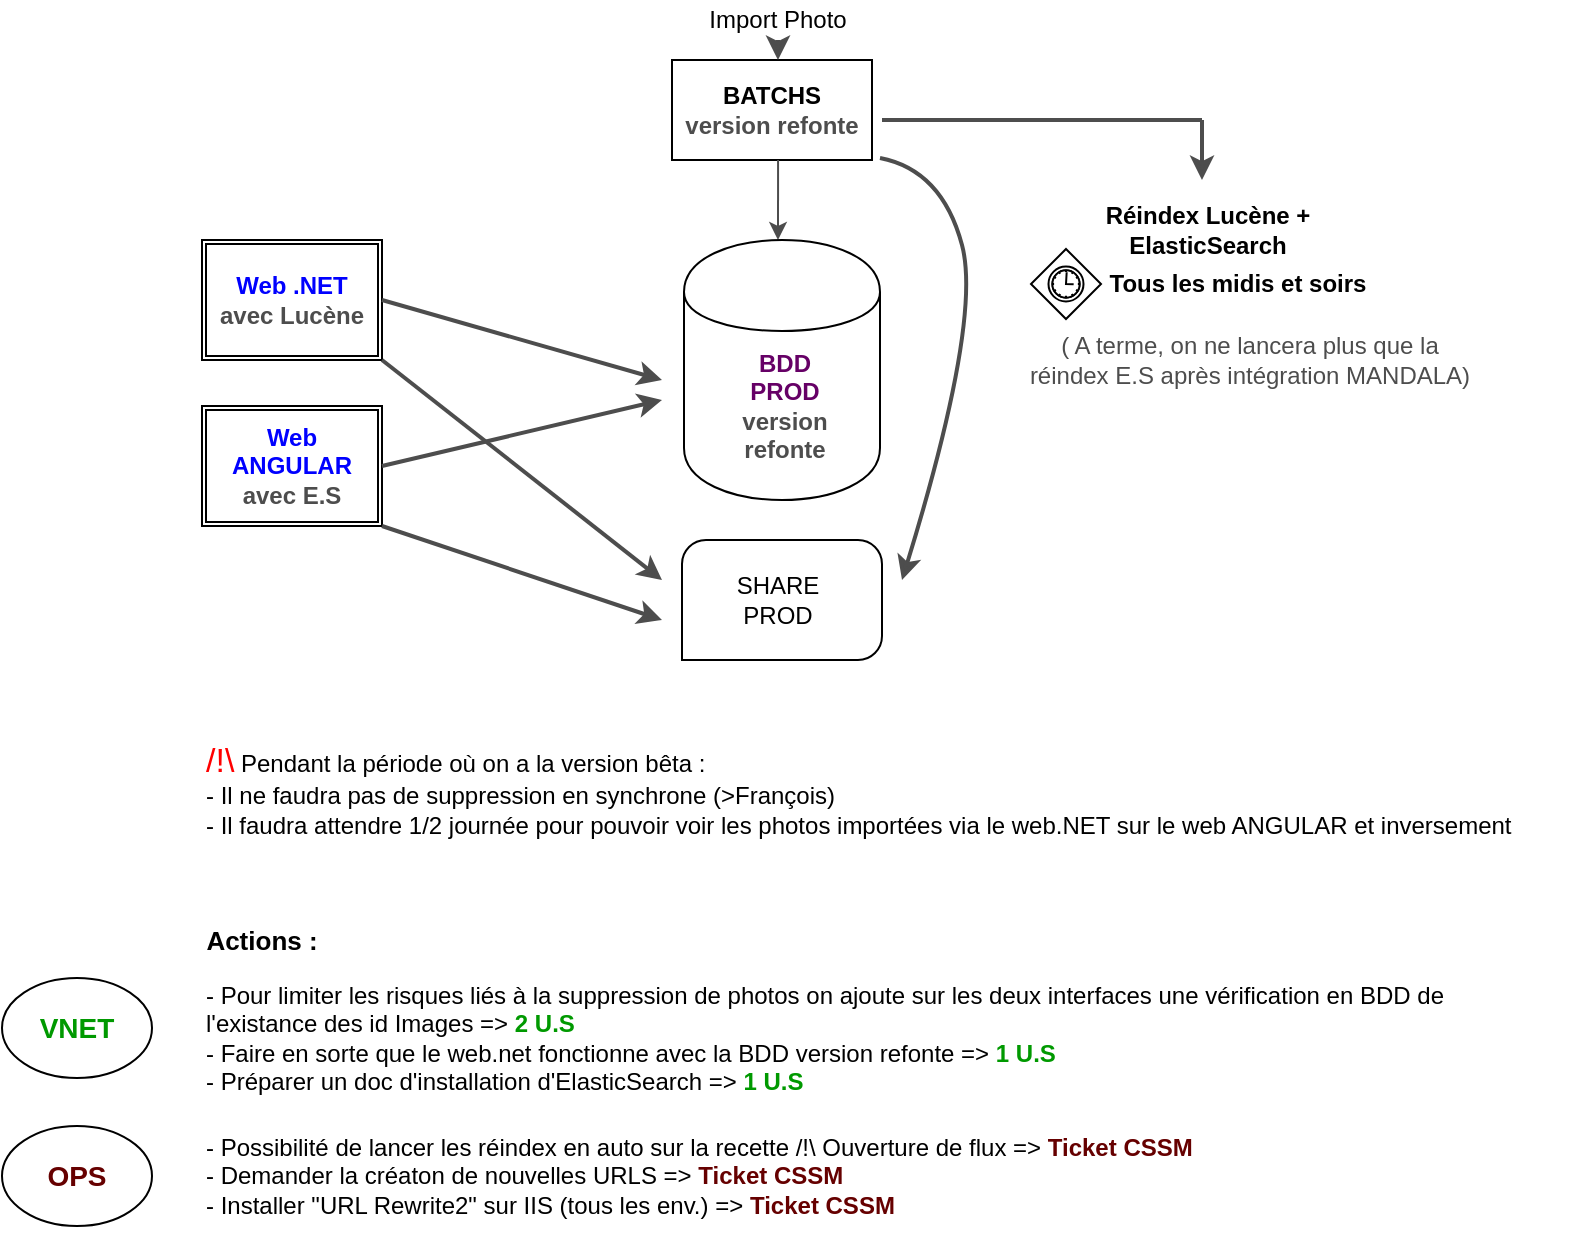 <mxfile pages="1" version="11.2.9" type="github"><diagram id="4Ym69-N7P1zhP8ATjkzT" name="Page-1"><mxGraphModel dx="854" dy="465" grid="1" gridSize="10" guides="1" tooltips="1" connect="1" arrows="1" fold="1" page="1" pageScale="1" pageWidth="827" pageHeight="1169" math="0" shadow="0"><root><mxCell id="0"/><mxCell id="1" parent="0"/><mxCell id="7bjQOUpqDw-oENlanU0Y-1" value="&lt;div&gt;&lt;b&gt;BATCHS&lt;/b&gt;&lt;/div&gt;&lt;div&gt;&lt;b&gt;&lt;font color=&quot;#4D4D4D&quot;&gt;version refonte&lt;/font&gt;&lt;/b&gt;&lt;br&gt;&lt;/div&gt;" style="rounded=0;whiteSpace=wrap;html=1;" parent="1" vertex="1"><mxGeometry x="365" y="80" width="100" height="50" as="geometry"/></mxCell><mxCell id="7bjQOUpqDw-oENlanU0Y-2" value="Import Photo" style="text;html=1;strokeColor=none;fillColor=none;align=center;verticalAlign=middle;whiteSpace=wrap;rounded=0;" parent="1" vertex="1"><mxGeometry x="378" y="50" width="80" height="20" as="geometry"/></mxCell><mxCell id="7bjQOUpqDw-oENlanU0Y-3" value="" style="endArrow=classic;html=1;exitX=0.417;exitY=1;exitDx=0;exitDy=0;exitPerimeter=0;strokeColor=#4D4D4D;" parent="1" edge="1"><mxGeometry width="50" height="50" relative="1" as="geometry"><mxPoint x="418.04" y="130" as="sourcePoint"/><mxPoint x="418" y="170" as="targetPoint"/></mxGeometry></mxCell><mxCell id="7bjQOUpqDw-oENlanU0Y-4" value="" style="shape=cylinder;whiteSpace=wrap;html=1;boundedLbl=1;backgroundOutline=1;" parent="1" vertex="1"><mxGeometry x="371" y="170" width="98" height="130" as="geometry"/></mxCell><mxCell id="7bjQOUpqDw-oENlanU0Y-5" value="&lt;div&gt;&lt;font color=&quot;#660066&quot;&gt;&lt;b&gt;BDD PROD&lt;/b&gt;&lt;/font&gt;&lt;/div&gt;&lt;div&gt;&lt;b&gt;&lt;font color=&quot;#4D4D4D&quot;&gt;version refonte&lt;/font&gt;&lt;/b&gt;&lt;br&gt;&lt;/div&gt;" style="text;html=1;strokeColor=none;fillColor=none;align=center;verticalAlign=middle;whiteSpace=wrap;rounded=0;" parent="1" vertex="1"><mxGeometry x="389" y="237.5" width="65" height="31" as="geometry"/></mxCell><mxCell id="7bjQOUpqDw-oENlanU0Y-6" value="&lt;b&gt;&lt;font color=&quot;#0000FF&quot;&gt;Web .NET&lt;/font&gt;&lt;/b&gt;&lt;br&gt;&lt;b&gt;&lt;font color=&quot;#4D4D4D&quot;&gt;avec Lucène&lt;/font&gt;&lt;/b&gt;" style="shape=ext;double=1;rounded=0;whiteSpace=wrap;html=1;" parent="1" vertex="1"><mxGeometry x="130" y="170" width="90" height="60" as="geometry"/></mxCell><mxCell id="7bjQOUpqDw-oENlanU0Y-7" value="&lt;font color=&quot;#0000FF&quot;&gt;&lt;b&gt;Web ANGULAR&lt;/b&gt;&lt;/font&gt;&lt;br&gt;&lt;font color=&quot;#0000FF&quot;&gt;&lt;b&gt;&lt;font color=&quot;#4D4D4D&quot;&gt;avec E.S&lt;br&gt;&lt;/font&gt;&lt;/b&gt;&lt;/font&gt;" style="shape=ext;double=1;rounded=0;whiteSpace=wrap;html=1;" parent="1" vertex="1"><mxGeometry x="130" y="253" width="90" height="60" as="geometry"/></mxCell><mxCell id="7bjQOUpqDw-oENlanU0Y-8" value="" style="endArrow=classic;html=1;exitX=1;exitY=0.5;exitDx=0;exitDy=0;strokeColor=#4D4D4D;fontColor=#4D4D4D;strokeWidth=2;" parent="1" source="7bjQOUpqDw-oENlanU0Y-7" edge="1"><mxGeometry width="50" height="50" relative="1" as="geometry"><mxPoint x="260" y="287.5" as="sourcePoint"/><mxPoint x="360" y="250" as="targetPoint"/></mxGeometry></mxCell><mxCell id="7bjQOUpqDw-oENlanU0Y-10" value="" style="endArrow=classic;html=1;exitX=1;exitY=0.5;exitDx=0;exitDy=0;strokeColor=#4D4D4D;fontColor=#4D4D4D;strokeWidth=2;" parent="1" source="7bjQOUpqDw-oENlanU0Y-6" edge="1"><mxGeometry width="50" height="50" relative="1" as="geometry"><mxPoint x="220" y="225" as="sourcePoint"/><mxPoint x="360" y="240" as="targetPoint"/></mxGeometry></mxCell><mxCell id="7bjQOUpqDw-oENlanU0Y-11" value="" style="endArrow=classic;html=1;strokeColor=#4D4D4D;strokeWidth=2;fontColor=#4D4D4D;" parent="1" edge="1"><mxGeometry width="50" height="50" relative="1" as="geometry"><mxPoint x="220" y="230" as="sourcePoint"/><mxPoint x="360" y="340" as="targetPoint"/></mxGeometry></mxCell><mxCell id="7bjQOUpqDw-oENlanU0Y-12" value="" style="endArrow=classic;html=1;strokeColor=#4D4D4D;strokeWidth=2;fontColor=#4D4D4D;" parent="1" edge="1"><mxGeometry width="50" height="50" relative="1" as="geometry"><mxPoint x="220" y="313" as="sourcePoint"/><mxPoint x="360" y="360" as="targetPoint"/></mxGeometry></mxCell><mxCell id="7bjQOUpqDw-oENlanU0Y-13" value="" style="verticalLabelPosition=bottom;verticalAlign=top;html=1;shape=mxgraph.basic.three_corner_round_rect;dx=6;" parent="1" vertex="1"><mxGeometry x="370" y="320" width="100" height="60" as="geometry"/></mxCell><mxCell id="7bjQOUpqDw-oENlanU0Y-14" value="SHARE PROD" style="text;html=1;strokeColor=none;fillColor=none;align=center;verticalAlign=middle;whiteSpace=wrap;rounded=0;" parent="1" vertex="1"><mxGeometry x="398" y="340" width="40" height="20" as="geometry"/></mxCell><mxCell id="7bjQOUpqDw-oENlanU0Y-15" value="" style="curved=1;endArrow=classic;html=1;strokeColor=#4D4D4D;strokeWidth=2;exitX=1.04;exitY=0.98;exitDx=0;exitDy=0;exitPerimeter=0;" parent="1" edge="1" source="7bjQOUpqDw-oENlanU0Y-1"><mxGeometry width="50" height="50" relative="1" as="geometry"><mxPoint x="460" y="120" as="sourcePoint"/><mxPoint x="480" y="340" as="targetPoint"/><Array as="points"><mxPoint x="500" y="135"/><mxPoint x="520" y="210"/></Array></mxGeometry></mxCell><mxCell id="7bjQOUpqDw-oENlanU0Y-16" value="" style="endArrow=none;html=1;strokeColor=#4D4D4D;strokeWidth=2;" parent="1" edge="1"><mxGeometry width="50" height="50" relative="1" as="geometry"><mxPoint x="470" y="110" as="sourcePoint"/><mxPoint x="630" y="110" as="targetPoint"/></mxGeometry></mxCell><mxCell id="7bjQOUpqDw-oENlanU0Y-17" value="" style="endArrow=classic;html=1;strokeColor=#4D4D4D;strokeWidth=2;" parent="1" edge="1"><mxGeometry width="50" height="50" relative="1" as="geometry"><mxPoint x="630" y="110" as="sourcePoint"/><mxPoint x="630" y="140" as="targetPoint"/></mxGeometry></mxCell><mxCell id="7bjQOUpqDw-oENlanU0Y-18" value="Réindex Lucène + ElasticSearch" style="text;html=1;strokeColor=none;fillColor=none;align=center;verticalAlign=middle;whiteSpace=wrap;rounded=0;fontStyle=1" parent="1" vertex="1"><mxGeometry x="568" y="150" width="130" height="30" as="geometry"/></mxCell><mxCell id="7bjQOUpqDw-oENlanU0Y-20" value="" style="shape=mxgraph.bpmn.shape;html=1;verticalLabelPosition=bottom;labelBackgroundColor=#ffffff;verticalAlign=top;align=center;perimeter=rhombusPerimeter;background=gateway;outlineConnect=0;outline=catching;symbol=timer;" parent="1" vertex="1"><mxGeometry x="544.5" y="174.5" width="35" height="35" as="geometry"/></mxCell><mxCell id="7bjQOUpqDw-oENlanU0Y-21" value="Tous les midis et soirs" style="text;html=1;strokeColor=none;fillColor=none;align=center;verticalAlign=middle;whiteSpace=wrap;rounded=0;fontStyle=1" parent="1" vertex="1"><mxGeometry x="572" y="182" width="152" height="20" as="geometry"/></mxCell><mxCell id="7bjQOUpqDw-oENlanU0Y-22" value="( A terme, on ne lancera plus que la réindex E.S après intégration MANDALA)" style="text;html=1;strokeColor=none;fillColor=none;align=center;verticalAlign=middle;whiteSpace=wrap;rounded=0;fontColor=#4D4D4D;" parent="1" vertex="1"><mxGeometry x="542" y="202.5" width="224" height="55" as="geometry"/></mxCell><mxCell id="7bjQOUpqDw-oENlanU0Y-23" value="&lt;div&gt;&lt;font style=&quot;font-size: 17px&quot; color=&quot;#FF0000&quot;&gt;/!\&lt;/font&gt; Pendant la période où on a la version bêta : &lt;br&gt;&lt;/div&gt;&lt;div align=&quot;left&quot;&gt;- Il ne faudra pas de suppression en synchrone (&amp;gt;François) &lt;br&gt;&lt;/div&gt;&lt;div&gt;- Il faudra attendre 1/2 journée pour pouvoir voir les photos importées via le web.NET sur le web ANGULAR et inversement&lt;br&gt;&lt;/div&gt;" style="text;html=1;strokeColor=none;fillColor=none;align=left;verticalAlign=middle;whiteSpace=wrap;rounded=0;fontColor=#000000;" parent="1" vertex="1"><mxGeometry x="130" y="400" width="690" height="90" as="geometry"/></mxCell><mxCell id="7bjQOUpqDw-oENlanU0Y-24" value="&lt;font style=&quot;font-size: 13px&quot;&gt;&lt;b&gt;Actions :&lt;/b&gt;&lt;/font&gt;" style="text;html=1;strokeColor=none;fillColor=none;align=center;verticalAlign=middle;whiteSpace=wrap;rounded=0;fontColor=#000000;" parent="1" vertex="1"><mxGeometry x="130" y="510" width="60" height="20" as="geometry"/></mxCell><mxCell id="7bjQOUpqDw-oENlanU0Y-25" value="&lt;div&gt;- Pour limiter les risques liés à la suppression de photos on ajoute sur les deux interfaces une vérification en BDD de l'existance des id Images =&amp;gt; &lt;b&gt;&lt;font color=&quot;#009900&quot;&gt;2 U.S&lt;/font&gt;&lt;/b&gt;&lt;/div&gt;&lt;div&gt;- Faire en sorte que le web.net fonctionne avec la BDD version refonte =&amp;gt; &lt;b&gt;&lt;font color=&quot;#009900&quot;&gt;1 U.S&lt;/font&gt;&lt;/b&gt;&lt;/div&gt;&lt;div&gt;- Préparer un doc d'installation d'ElasticSearch =&amp;gt; &lt;b&gt;&lt;font color=&quot;#009900&quot;&gt;1 U.S&lt;/font&gt;&lt;/b&gt;&lt;br&gt;&lt;/div&gt;" style="text;html=1;strokeColor=none;fillColor=none;align=left;verticalAlign=middle;whiteSpace=wrap;rounded=0;fontColor=#000000;" parent="1" vertex="1"><mxGeometry x="130" y="539" width="670" height="60" as="geometry"/></mxCell><mxCell id="7bjQOUpqDw-oENlanU0Y-27" value="&lt;font color=&quot;#000000&quot;&gt;- Possibilité de lancer les réindex en auto sur la recette /!\ Ouverture de flux =&amp;gt; &lt;b&gt;&lt;font color=&quot;#660000&quot;&gt;Ticket CSSM&lt;/font&gt;&lt;/b&gt; &lt;br&gt;&lt;/font&gt;&lt;div&gt;&lt;font color=&quot;#000000&quot;&gt;- Demander la créaton de nouvelles URLS =&amp;gt;&lt;/font&gt; &lt;b&gt;Ticket CSSM&lt;/b&gt;&lt;/div&gt;&lt;div&gt;&lt;font color=&quot;#000000&quot;&gt;- Installer &quot;URL Rewrite2&quot; sur IIS (tous les env.)&lt;/font&gt;&lt;b&gt; &lt;/b&gt;&lt;font color=&quot;#000000&quot;&gt;=&amp;gt;&lt;/font&gt; &lt;b&gt;Ticket CSSM&lt;/b&gt;&lt;/div&gt;" style="text;html=1;strokeColor=none;fillColor=none;align=left;verticalAlign=middle;whiteSpace=wrap;rounded=0;fontColor=#660000;" parent="1" vertex="1"><mxGeometry x="130" y="608" width="670" height="60" as="geometry"/></mxCell><mxCell id="7bjQOUpqDw-oENlanU0Y-28" value="&lt;div style=&quot;font-size: 14px&quot; align=&quot;center&quot;&gt;&lt;b&gt;&lt;font style=&quot;font-size: 14px&quot;&gt;VNET&lt;/font&gt;&lt;/b&gt;&lt;/div&gt;" style="ellipse;whiteSpace=wrap;html=1;fontColor=#009900;align=center;" parent="1" vertex="1"><mxGeometry x="30" y="539" width="75" height="50" as="geometry"/></mxCell><mxCell id="7bjQOUpqDw-oENlanU0Y-29" value="&lt;div style=&quot;font-size: 14px&quot; align=&quot;center&quot;&gt;&lt;b&gt;&lt;font color=&quot;#660000&quot;&gt;OPS&lt;/font&gt;&lt;/b&gt;&lt;/div&gt;" style="ellipse;whiteSpace=wrap;html=1;fontColor=#000000;align=center;" parent="1" vertex="1"><mxGeometry x="30" y="613" width="75" height="50" as="geometry"/></mxCell><mxCell id="7bjQOUpqDw-oENlanU0Y-30" value="" style="endArrow=classic;html=1;strokeColor=#4D4D4D;strokeWidth=2;fontColor=#000000;exitX=0.5;exitY=1;exitDx=0;exitDy=0;" parent="1" source="7bjQOUpqDw-oENlanU0Y-2" edge="1"><mxGeometry width="50" height="50" relative="1" as="geometry"><mxPoint x="393" y="85" as="sourcePoint"/><mxPoint x="418" y="80" as="targetPoint"/></mxGeometry></mxCell></root></mxGraphModel></diagram></mxfile>